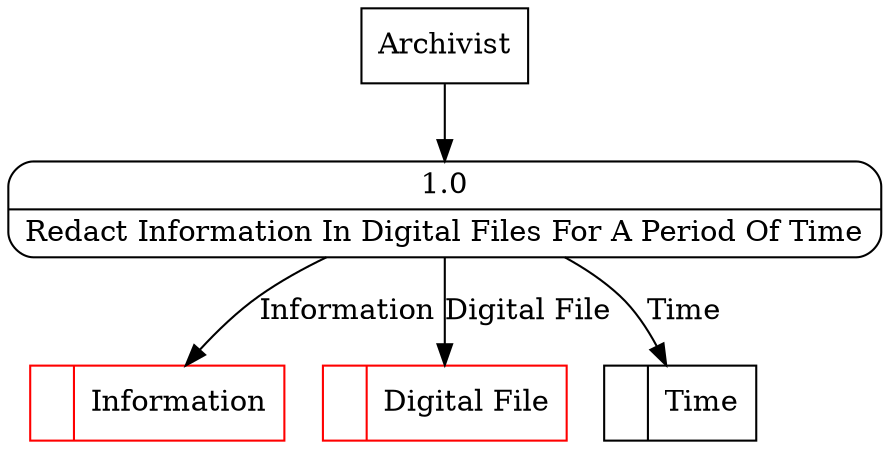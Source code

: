 digraph dfd2{ 
node[shape=record]
200 [label="<f0>  |<f1> Information " color=red];
201 [label="<f0>  |<f1> Digital File " color=red];
202 [label="<f0>  |<f1> Time " ];
203 [label="Archivist" shape=box];
204 [label="{<f0> 1.0|<f1> Redact Information In Digital Files For A Period Of Time }" shape=Mrecord];
203 -> 204
204 -> 200 [label="Information"]
204 -> 201 [label="Digital File"]
204 -> 202 [label="Time"]
}